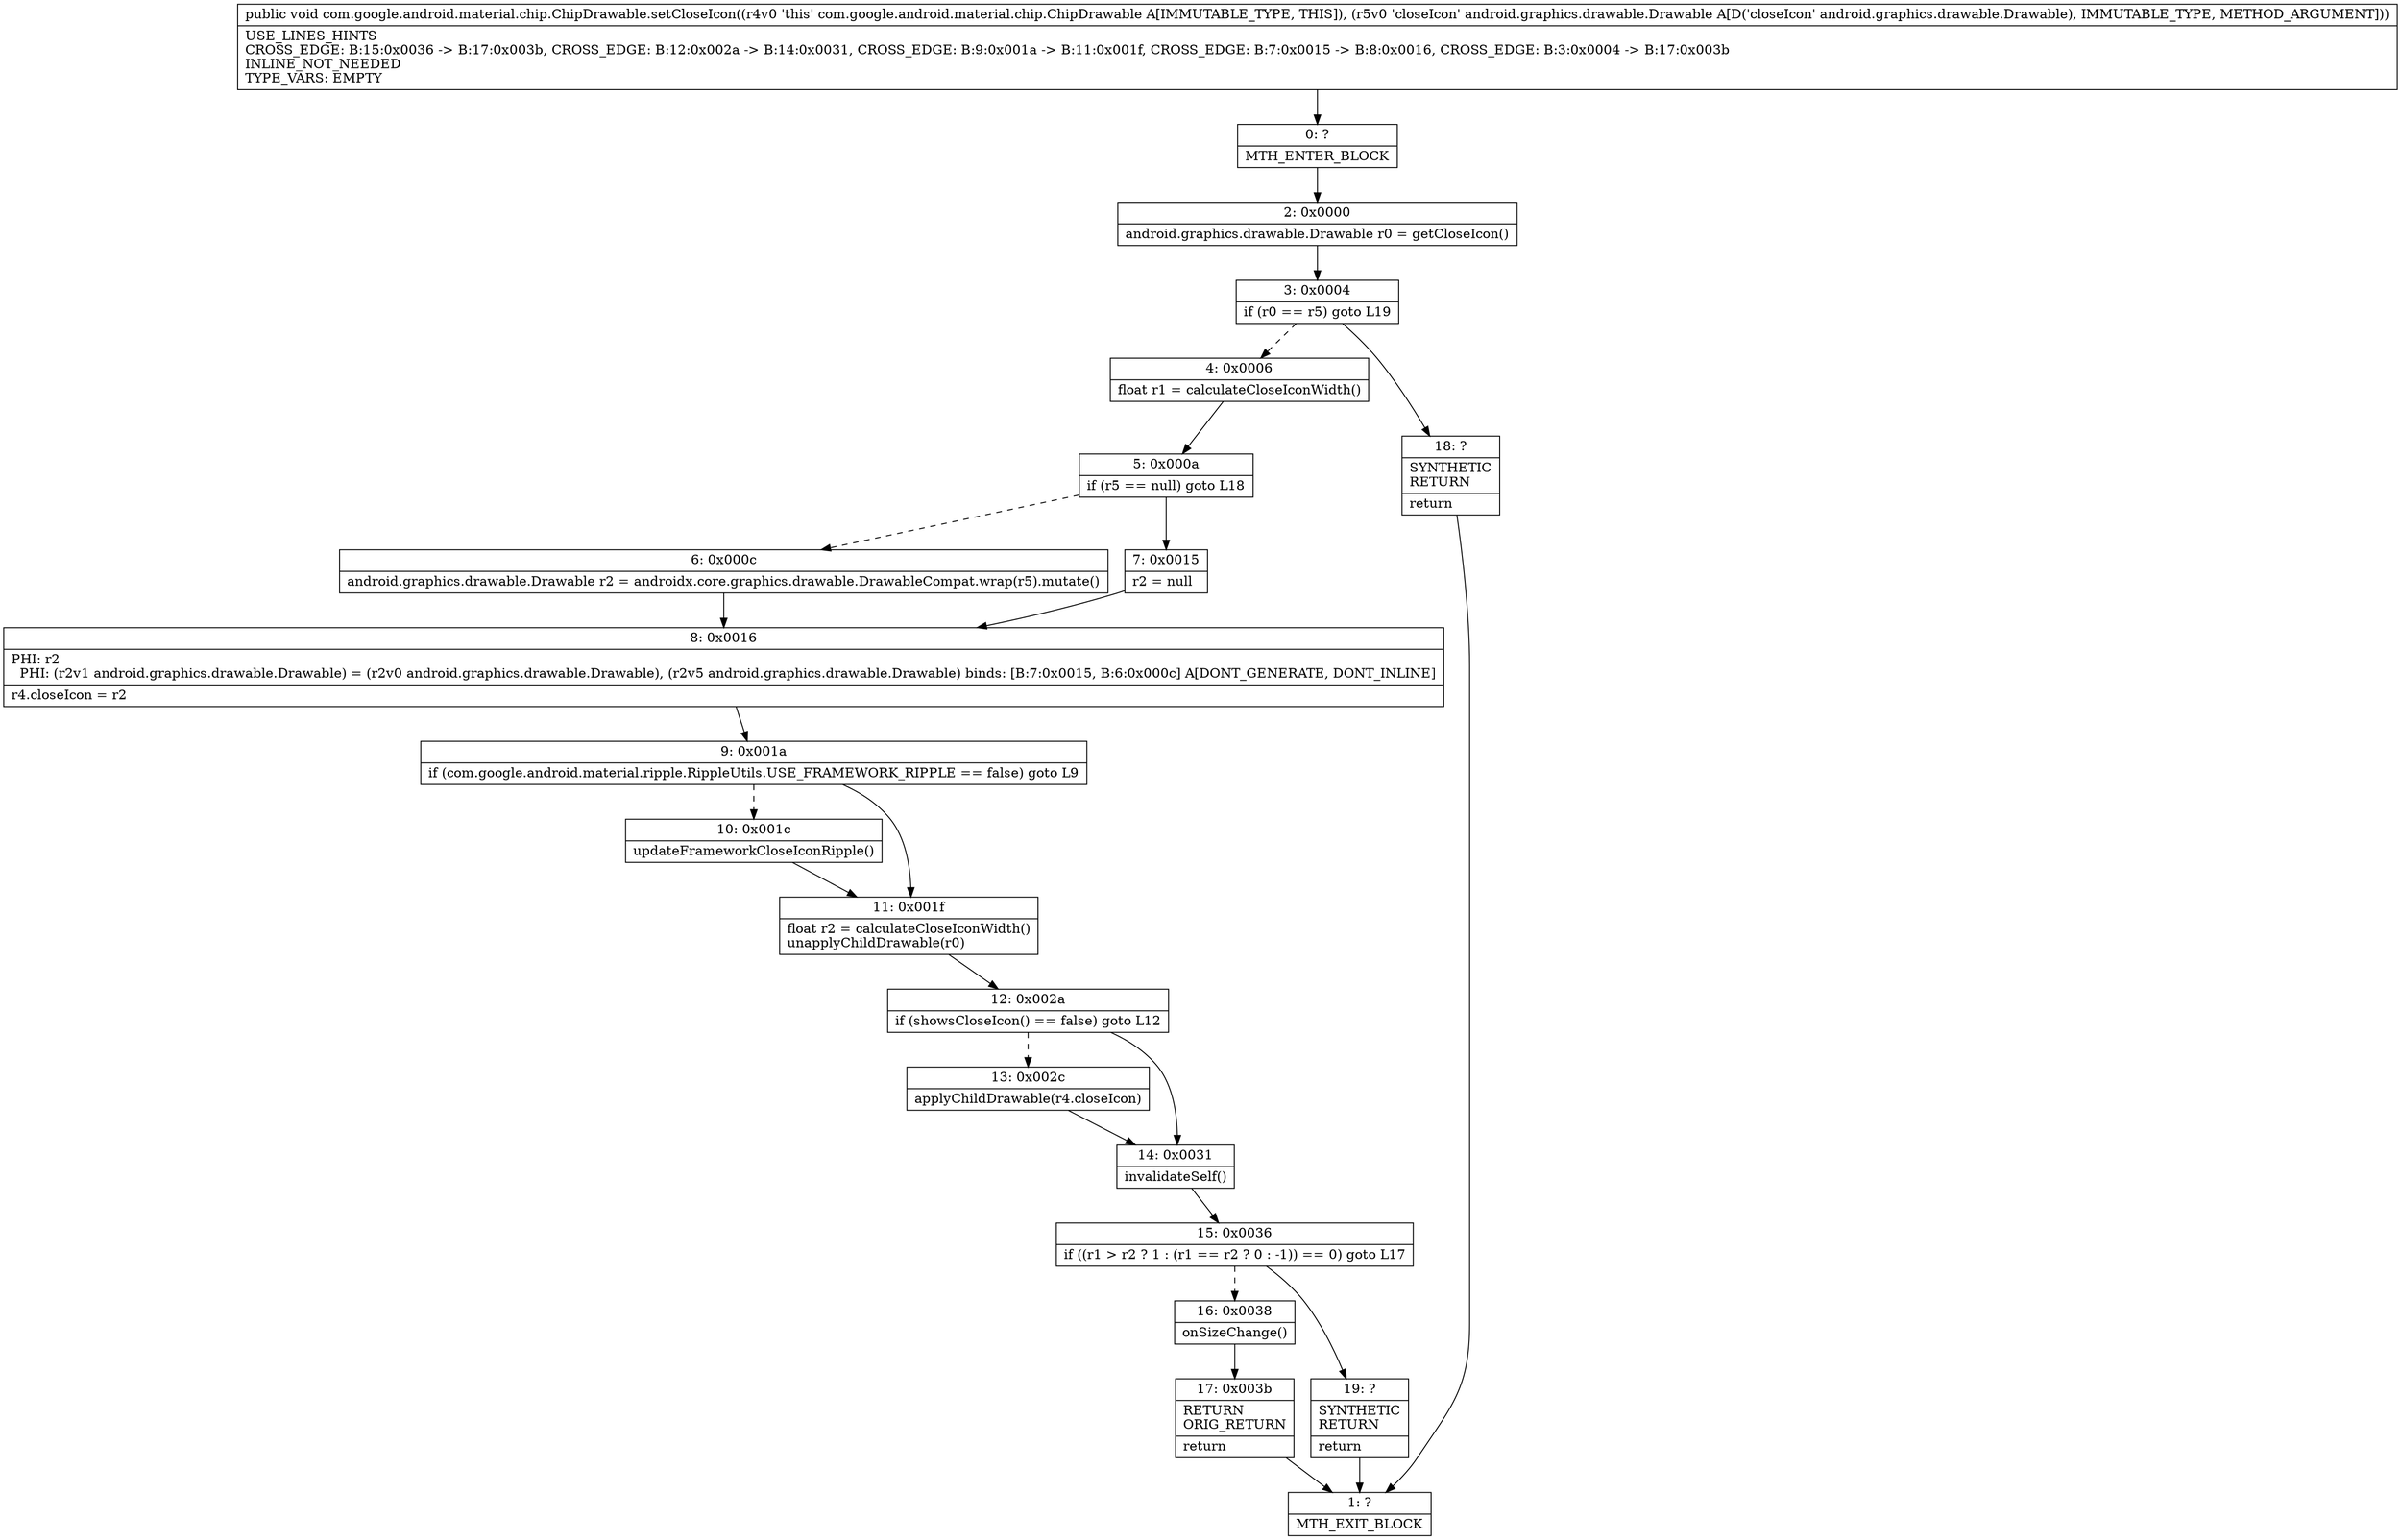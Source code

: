 digraph "CFG forcom.google.android.material.chip.ChipDrawable.setCloseIcon(Landroid\/graphics\/drawable\/Drawable;)V" {
Node_0 [shape=record,label="{0\:\ ?|MTH_ENTER_BLOCK\l}"];
Node_2 [shape=record,label="{2\:\ 0x0000|android.graphics.drawable.Drawable r0 = getCloseIcon()\l}"];
Node_3 [shape=record,label="{3\:\ 0x0004|if (r0 == r5) goto L19\l}"];
Node_4 [shape=record,label="{4\:\ 0x0006|float r1 = calculateCloseIconWidth()\l}"];
Node_5 [shape=record,label="{5\:\ 0x000a|if (r5 == null) goto L18\l}"];
Node_6 [shape=record,label="{6\:\ 0x000c|android.graphics.drawable.Drawable r2 = androidx.core.graphics.drawable.DrawableCompat.wrap(r5).mutate()\l}"];
Node_8 [shape=record,label="{8\:\ 0x0016|PHI: r2 \l  PHI: (r2v1 android.graphics.drawable.Drawable) = (r2v0 android.graphics.drawable.Drawable), (r2v5 android.graphics.drawable.Drawable) binds: [B:7:0x0015, B:6:0x000c] A[DONT_GENERATE, DONT_INLINE]\l|r4.closeIcon = r2\l}"];
Node_9 [shape=record,label="{9\:\ 0x001a|if (com.google.android.material.ripple.RippleUtils.USE_FRAMEWORK_RIPPLE == false) goto L9\l}"];
Node_10 [shape=record,label="{10\:\ 0x001c|updateFrameworkCloseIconRipple()\l}"];
Node_11 [shape=record,label="{11\:\ 0x001f|float r2 = calculateCloseIconWidth()\lunapplyChildDrawable(r0)\l}"];
Node_12 [shape=record,label="{12\:\ 0x002a|if (showsCloseIcon() == false) goto L12\l}"];
Node_13 [shape=record,label="{13\:\ 0x002c|applyChildDrawable(r4.closeIcon)\l}"];
Node_14 [shape=record,label="{14\:\ 0x0031|invalidateSelf()\l}"];
Node_15 [shape=record,label="{15\:\ 0x0036|if ((r1 \> r2 ? 1 : (r1 == r2 ? 0 : \-1)) == 0) goto L17\l}"];
Node_16 [shape=record,label="{16\:\ 0x0038|onSizeChange()\l}"];
Node_17 [shape=record,label="{17\:\ 0x003b|RETURN\lORIG_RETURN\l|return\l}"];
Node_1 [shape=record,label="{1\:\ ?|MTH_EXIT_BLOCK\l}"];
Node_19 [shape=record,label="{19\:\ ?|SYNTHETIC\lRETURN\l|return\l}"];
Node_7 [shape=record,label="{7\:\ 0x0015|r2 = null\l}"];
Node_18 [shape=record,label="{18\:\ ?|SYNTHETIC\lRETURN\l|return\l}"];
MethodNode[shape=record,label="{public void com.google.android.material.chip.ChipDrawable.setCloseIcon((r4v0 'this' com.google.android.material.chip.ChipDrawable A[IMMUTABLE_TYPE, THIS]), (r5v0 'closeIcon' android.graphics.drawable.Drawable A[D('closeIcon' android.graphics.drawable.Drawable), IMMUTABLE_TYPE, METHOD_ARGUMENT]))  | USE_LINES_HINTS\lCROSS_EDGE: B:15:0x0036 \-\> B:17:0x003b, CROSS_EDGE: B:12:0x002a \-\> B:14:0x0031, CROSS_EDGE: B:9:0x001a \-\> B:11:0x001f, CROSS_EDGE: B:7:0x0015 \-\> B:8:0x0016, CROSS_EDGE: B:3:0x0004 \-\> B:17:0x003b\lINLINE_NOT_NEEDED\lTYPE_VARS: EMPTY\l}"];
MethodNode -> Node_0;Node_0 -> Node_2;
Node_2 -> Node_3;
Node_3 -> Node_4[style=dashed];
Node_3 -> Node_18;
Node_4 -> Node_5;
Node_5 -> Node_6[style=dashed];
Node_5 -> Node_7;
Node_6 -> Node_8;
Node_8 -> Node_9;
Node_9 -> Node_10[style=dashed];
Node_9 -> Node_11;
Node_10 -> Node_11;
Node_11 -> Node_12;
Node_12 -> Node_13[style=dashed];
Node_12 -> Node_14;
Node_13 -> Node_14;
Node_14 -> Node_15;
Node_15 -> Node_16[style=dashed];
Node_15 -> Node_19;
Node_16 -> Node_17;
Node_17 -> Node_1;
Node_19 -> Node_1;
Node_7 -> Node_8;
Node_18 -> Node_1;
}

